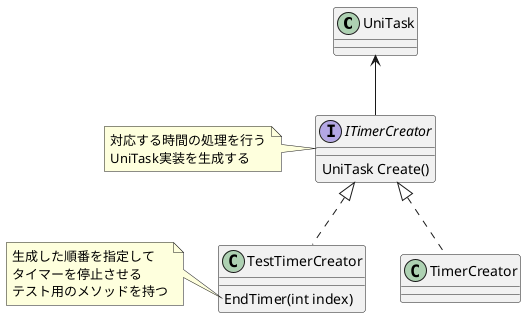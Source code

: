@startuml timer_class

class UniTask

interface ITimerCreator {
  UniTask Create()
}
note left
  対応する時間の処理を行う
  UniTask実装を生成する
endnote

class TimerCreator
class TestTimerCreator {
  EndTimer(int index)
}
note left of TestTimerCreator::EndTimer
  生成した順番を指定して
  タイマーを停止させる
  テスト用のメソッドを持つ
endnote

ITimerCreator <|.. TimerCreator
ITimerCreator <|.. TestTimerCreator
UniTask <-- ITimerCreator

@enduml
